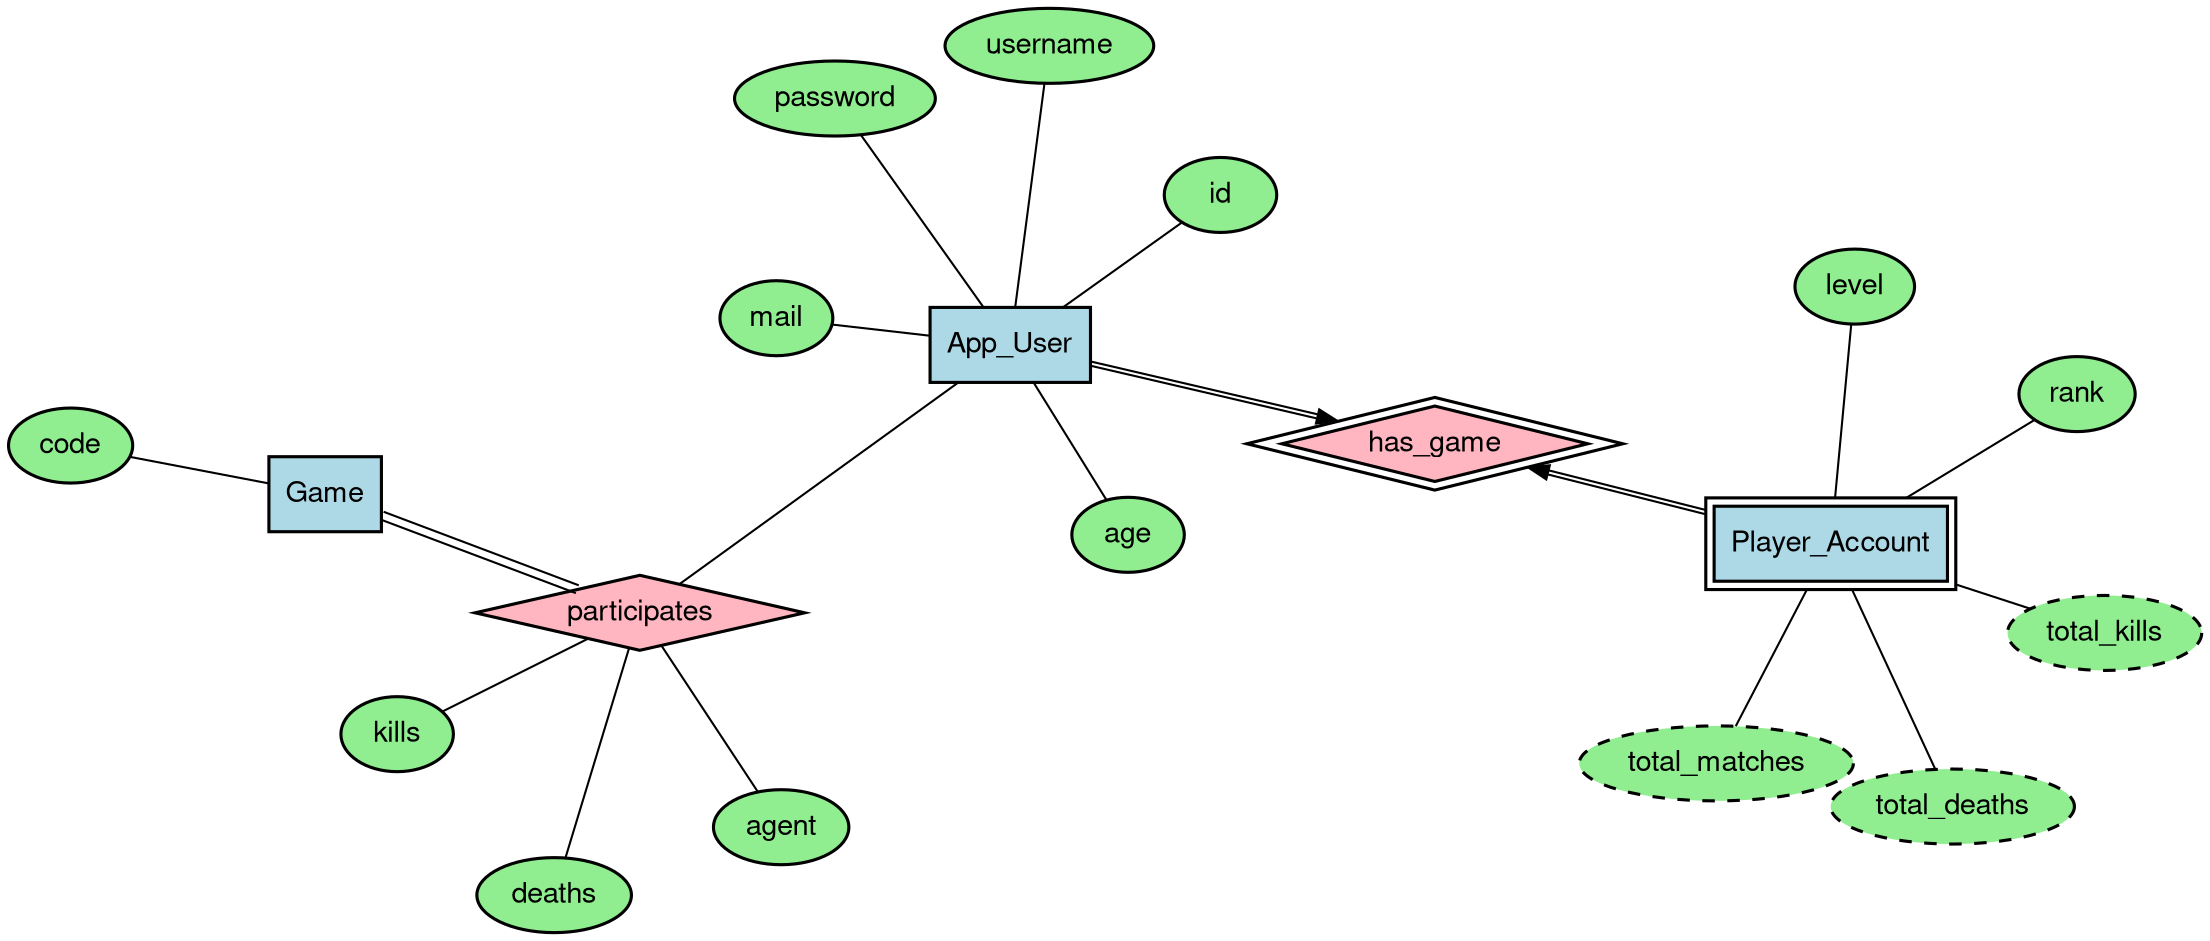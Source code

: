 graph ER_MODEL {
	graph [layout=sfdp, rankdir=TB];

  stylesheet="styles.css"
  

  // Defaults
  node [fontname="Helvetica,Arial,sans-serif", overlap=false, penwidth=1.5]
  // Border width

  // Entity
  node [shape=box,style=filled,fillcolor=lightblue];
  App_User; Game;

  // Relation
  node [shape=diamond,style=filled,fillcolor=lightpink];
  participates;

  // Weak Entity
  node [shape=box,style=filled,fillcolor=lightblue,peripheries=2];
  Player_Account;

  // Weak Relation
  node [shape=diamond,style=filled,fillcolor=lightpink,peripheries=2];
  has_game;

  // Atribute
  node [shape=ellipse,style=filled,fillcolor=lightgreen,peripheries=1];
  age;username;mail;password;
  rank;level;

  kills;deaths;agent;

  // Derived Atribute (dotted border)
  node [shape=ellipse,style="filled,dashed",fillcolor=lightgreen,peripheries=1];
  total_kills;total_deaths;total_matches;
  


  // Primary key
  node [shape=ellipse,style=filled,fillcolor=lightgreen,peripheries=1,class="primary_key"];
  code;
  id;

  // Weak Key
  node [shape=ellipse,style=filled,fillcolor=lightgreen,peripheries=2,class="weak_key"];

Game -- participates [color = "black:invis:black"]

App_User -- {age, id, username, mail, password }
Player_Account -- {rank, level, total_kills,total_deaths,total_matches}


App_User -- participates
participates -- {kills, deaths, agent}
Game -- {code}

edge [dir= forward, color = "black:black"]
App_User -- has_game
Player_Account -- has_game

}
